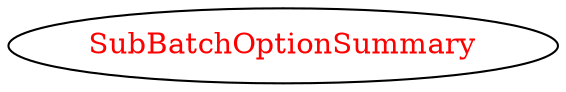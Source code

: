 digraph dependencyGraph {
 concentrate=true;
 ranksep="2.0";
 rankdir="LR"; 
 splines="ortho";
"SubBatchOptionSummary" [fontcolor="red"];
}
